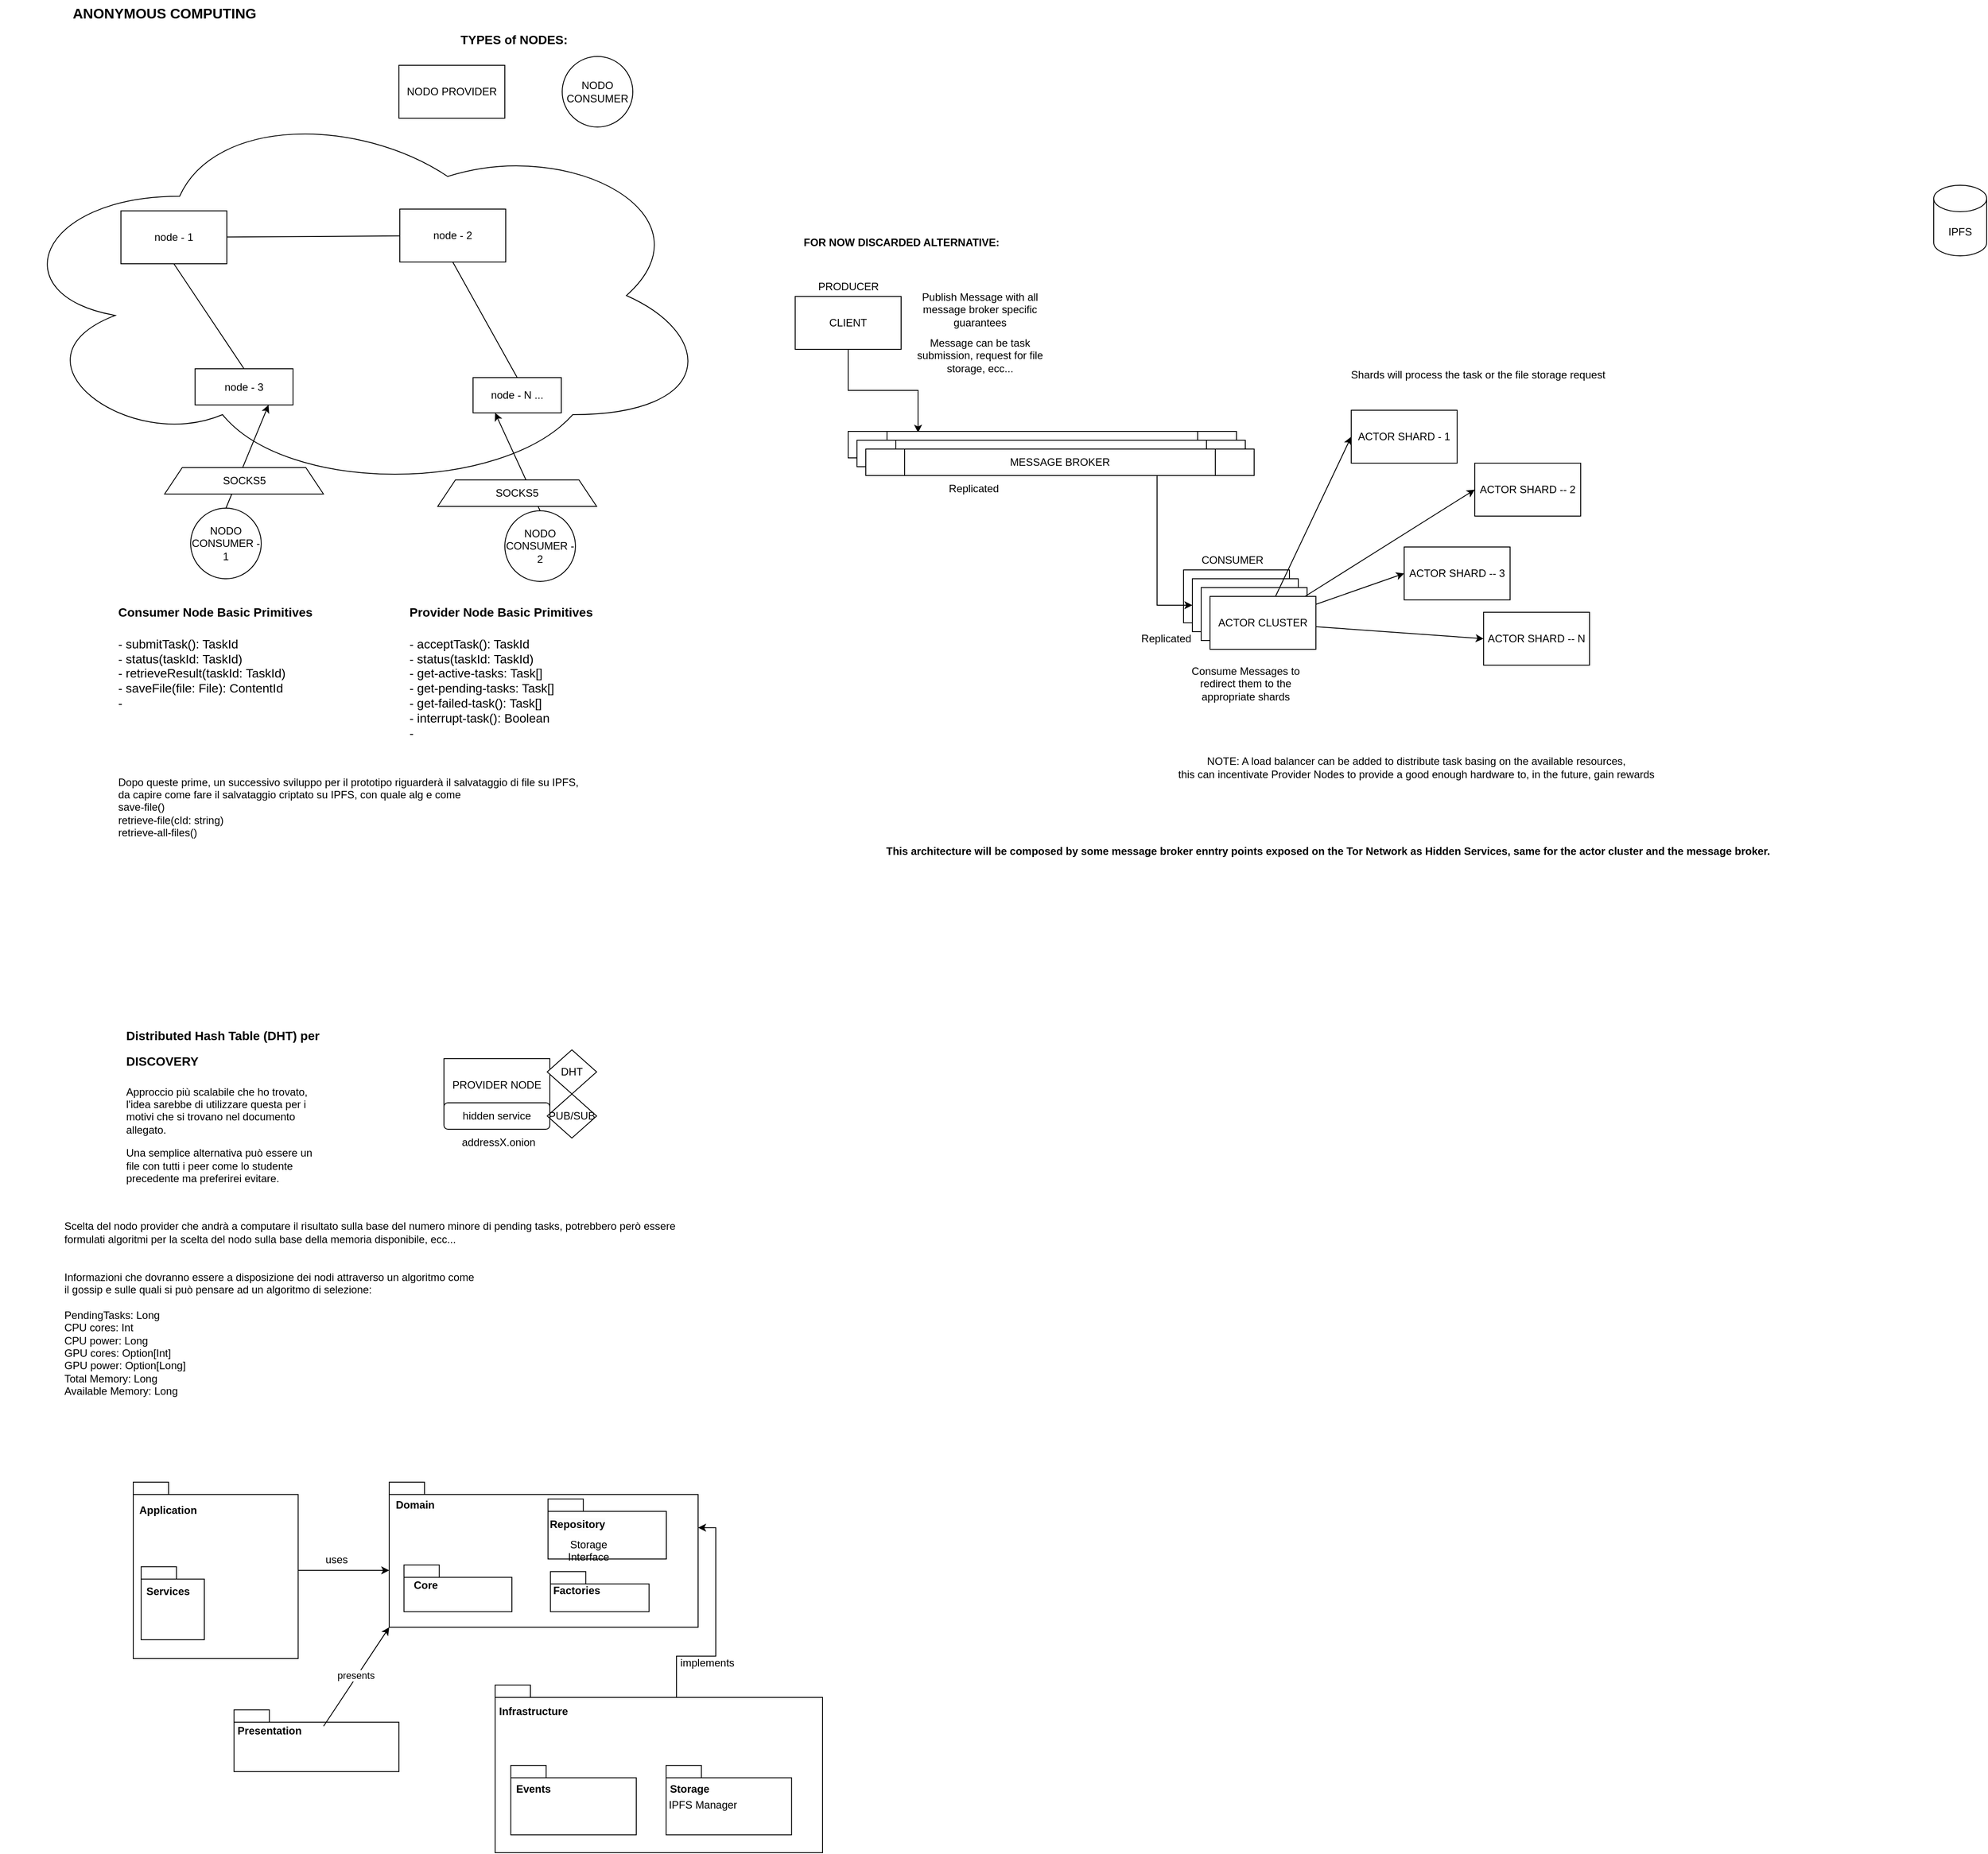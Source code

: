 <mxfile version="24.8.6">
  <diagram name="Pagina-1" id="w-uVuPXQ2va0MIul3QPo">
    <mxGraphModel dx="784" dy="715" grid="1" gridSize="10" guides="1" tooltips="1" connect="1" arrows="1" fold="1" page="1" pageScale="1" pageWidth="827" pageHeight="1169" math="0" shadow="0">
      <root>
        <mxCell id="0" />
        <mxCell id="1" parent="0" />
        <mxCell id="aYa7Abd_cfxlTbw4iFYT-29" value="" style="ellipse;shape=cloud;whiteSpace=wrap;html=1;" parent="1" vertex="1">
          <mxGeometry y="150" width="810" height="450" as="geometry" />
        </mxCell>
        <mxCell id="aYa7Abd_cfxlTbw4iFYT-78" style="rounded=0;orthogonalLoop=1;jettySize=auto;html=1;endArrow=none;endFill=0;" parent="1" source="aYa7Abd_cfxlTbw4iFYT-1" target="aYa7Abd_cfxlTbw4iFYT-2" edge="1">
          <mxGeometry relative="1" as="geometry" />
        </mxCell>
        <mxCell id="aYa7Abd_cfxlTbw4iFYT-1" value="node - 1" style="rounded=0;whiteSpace=wrap;html=1;" parent="1" vertex="1">
          <mxGeometry x="136" y="279" width="120" height="60" as="geometry" />
        </mxCell>
        <mxCell id="aYa7Abd_cfxlTbw4iFYT-2" value="node - 2" style="rounded=0;whiteSpace=wrap;html=1;" parent="1" vertex="1">
          <mxGeometry x="452" y="277" width="120" height="60" as="geometry" />
        </mxCell>
        <mxCell id="aYa7Abd_cfxlTbw4iFYT-3" value="node - 3" style="rounded=0;whiteSpace=wrap;html=1;" parent="1" vertex="1">
          <mxGeometry x="220" y="458" width="111" height="41" as="geometry" />
        </mxCell>
        <mxCell id="aYa7Abd_cfxlTbw4iFYT-4" value="node - N ..." style="rounded=0;whiteSpace=wrap;html=1;" parent="1" vertex="1">
          <mxGeometry x="535" y="468" width="100" height="40" as="geometry" />
        </mxCell>
        <mxCell id="aYa7Abd_cfxlTbw4iFYT-6" value="" style="endArrow=none;html=1;rounded=0;entryX=0.5;entryY=1;entryDx=0;entryDy=0;exitX=0.5;exitY=0;exitDx=0;exitDy=0;" parent="1" source="aYa7Abd_cfxlTbw4iFYT-4" target="aYa7Abd_cfxlTbw4iFYT-2" edge="1">
          <mxGeometry width="50" height="50" relative="1" as="geometry">
            <mxPoint x="581" y="463" as="sourcePoint" />
            <mxPoint x="361" y="273" as="targetPoint" />
          </mxGeometry>
        </mxCell>
        <mxCell id="aYa7Abd_cfxlTbw4iFYT-7" value="" style="endArrow=none;html=1;rounded=0;entryX=0.5;entryY=1;entryDx=0;entryDy=0;exitX=0.5;exitY=0;exitDx=0;exitDy=0;" parent="1" source="aYa7Abd_cfxlTbw4iFYT-3" target="aYa7Abd_cfxlTbw4iFYT-1" edge="1">
          <mxGeometry width="50" height="50" relative="1" as="geometry">
            <mxPoint x="311" y="323" as="sourcePoint" />
            <mxPoint x="361" y="273" as="targetPoint" />
          </mxGeometry>
        </mxCell>
        <mxCell id="aYa7Abd_cfxlTbw4iFYT-9" value="PROVIDER NODE" style="rounded=0;whiteSpace=wrap;html=1;" parent="1" vertex="1">
          <mxGeometry x="502" y="1240" width="120" height="60" as="geometry" />
        </mxCell>
        <mxCell id="aYa7Abd_cfxlTbw4iFYT-8" value="hidden service" style="rounded=1;whiteSpace=wrap;html=1;" parent="1" vertex="1">
          <mxGeometry x="502" y="1290" width="120" height="30" as="geometry" />
        </mxCell>
        <mxCell id="aYa7Abd_cfxlTbw4iFYT-10" value="DHT" style="rhombus;whiteSpace=wrap;html=1;" parent="1" vertex="1">
          <mxGeometry x="619" y="1230" width="56" height="50" as="geometry" />
        </mxCell>
        <mxCell id="aYa7Abd_cfxlTbw4iFYT-11" value="&lt;h1 style=&quot;margin-top: 0px;&quot;&gt;&lt;font style=&quot;font-size: 14px;&quot;&gt;Distributed Hash Table (DHT) per DISCOVERY&lt;/font&gt;&lt;/h1&gt;&lt;p&gt;Approccio più scalabile che ho trovato, l&#39;idea sarebbe di utilizzare questa per i motivi che si trovano nel documento allegato.&lt;/p&gt;&lt;p&gt;Una semplice alternativa può essere un file con tutti i peer come lo studente precedente ma preferirei evitare.&lt;/p&gt;" style="text;html=1;whiteSpace=wrap;overflow=hidden;rounded=0;" parent="1" vertex="1">
          <mxGeometry x="140" y="1190" width="230" height="200" as="geometry" />
        </mxCell>
        <mxCell id="aYa7Abd_cfxlTbw4iFYT-12" value="addressX.onion" style="text;html=1;align=center;verticalAlign=middle;whiteSpace=wrap;rounded=0;" parent="1" vertex="1">
          <mxGeometry x="534" y="1320" width="60" height="30" as="geometry" />
        </mxCell>
        <mxCell id="aYa7Abd_cfxlTbw4iFYT-16" value="&lt;h1 style=&quot;margin-top: 0px;&quot;&gt;&lt;span style=&quot;font-size: 14px;&quot;&gt;Consumer Node Basic Primitives&lt;/span&gt;&lt;/h1&gt;&lt;div&gt;&lt;span style=&quot;font-size: 14px;&quot;&gt;- submitTask(): TaskId&lt;/span&gt;&lt;/div&gt;&lt;div&gt;&lt;span style=&quot;font-size: 14px;&quot;&gt;- status(taskId: TaskId)&lt;/span&gt;&lt;/div&gt;&lt;div&gt;&lt;span style=&quot;font-size: 14px;&quot;&gt;- retrieveResult(taskId: TaskId)&lt;/span&gt;&lt;/div&gt;&lt;div&gt;&lt;span style=&quot;font-size: 14px;&quot;&gt;- saveFile(file: File): ContentId&lt;/span&gt;&lt;/div&gt;&lt;div&gt;&lt;span style=&quot;font-size: 14px;&quot;&gt;-&amp;nbsp;&lt;/span&gt;&lt;/div&gt;" style="text;html=1;whiteSpace=wrap;overflow=hidden;rounded=0;" parent="1" vertex="1">
          <mxGeometry x="131" y="710" width="250" height="170" as="geometry" />
        </mxCell>
        <mxCell id="aYa7Abd_cfxlTbw4iFYT-23" value="NODO PROVIDER" style="rounded=0;whiteSpace=wrap;html=1;" parent="1" vertex="1">
          <mxGeometry x="451" y="114" width="120" height="60" as="geometry" />
        </mxCell>
        <mxCell id="aYa7Abd_cfxlTbw4iFYT-25" value="NODO CONSUMER" style="ellipse;whiteSpace=wrap;html=1;aspect=fixed;" parent="1" vertex="1">
          <mxGeometry x="636" y="104" width="80" height="80" as="geometry" />
        </mxCell>
        <mxCell id="aYa7Abd_cfxlTbw4iFYT-26" value="&lt;h1 style=&quot;margin-top: 0px;&quot;&gt;&lt;span style=&quot;font-size: 14px;&quot;&gt;Provider Node Basic Primitives&lt;/span&gt;&lt;/h1&gt;&lt;div&gt;&lt;span style=&quot;font-size: 14px;&quot;&gt;- acceptTask(): TaskId&lt;/span&gt;&lt;/div&gt;&lt;div&gt;&lt;span style=&quot;font-size: 14px;&quot;&gt;- status(taskId: TaskId)&lt;/span&gt;&lt;/div&gt;&lt;div&gt;&lt;span style=&quot;font-size: 14px;&quot;&gt;-&amp;nbsp;&lt;/span&gt;&lt;span style=&quot;background-color: initial; font-size: 14px;&quot;&gt;get-active-tasks&lt;/span&gt;&lt;span style=&quot;font-size: 14px; background-color: initial;&quot;&gt;: Task[]&lt;/span&gt;&lt;/div&gt;&lt;div&gt;&lt;span style=&quot;font-size: 14px;&quot;&gt;-&amp;nbsp;&lt;/span&gt;&lt;span style=&quot;font-size: 14px; background-color: initial;&quot;&gt;get-pending-tasks&lt;/span&gt;&lt;span style=&quot;font-size: 14px; background-color: initial;&quot;&gt;: Task[]&lt;/span&gt;&lt;/div&gt;&lt;div&gt;&lt;span style=&quot;font-size: 14px; background-color: initial;&quot;&gt;- get-failed-task(): Task[]&lt;/span&gt;&lt;/div&gt;&lt;div&gt;&lt;span style=&quot;font-size: 14px;&quot;&gt;- interrupt-task(): Boolean&lt;/span&gt;&lt;/div&gt;&lt;div&gt;&lt;span style=&quot;font-size: 14px;&quot;&gt;-&amp;nbsp;&lt;/span&gt;&lt;/div&gt;" style="text;html=1;whiteSpace=wrap;overflow=hidden;rounded=0;" parent="1" vertex="1">
          <mxGeometry x="461" y="710" width="250" height="170" as="geometry" />
        </mxCell>
        <mxCell id="aYa7Abd_cfxlTbw4iFYT-27" value="Informazioni che dovranno essere a disposizione dei nodi attraverso un algoritmo come il gossip e sulle quali si può pensare ad un algoritmo di selezione:&amp;nbsp;&lt;div&gt;&lt;br&gt;&lt;div&gt;PendingTasks: Long&lt;/div&gt;&lt;div&gt;CPU cores: Int&lt;/div&gt;&lt;div&gt;&lt;span style=&quot;background-color: initial;&quot;&gt;CPU power: Long&lt;/span&gt;&lt;/div&gt;&lt;div&gt;&lt;div&gt;GPU cores: Option[Int]&lt;/div&gt;&lt;div&gt;&lt;span style=&quot;background-color: initial;&quot;&gt;GPU power: Option[Long]&lt;/span&gt;&lt;/div&gt;&lt;/div&gt;&lt;div&gt;&lt;span style=&quot;background-color: initial;&quot;&gt;Total Memory: Long&lt;/span&gt;&lt;/div&gt;&lt;div&gt;&lt;span style=&quot;background-color: initial;&quot;&gt;Available Memory: Long&lt;/span&gt;&lt;/div&gt;&lt;/div&gt;" style="text;html=1;align=left;verticalAlign=middle;whiteSpace=wrap;rounded=0;" parent="1" vertex="1">
          <mxGeometry x="70" y="1477" width="470" height="150" as="geometry" />
        </mxCell>
        <mxCell id="aYa7Abd_cfxlTbw4iFYT-30" value="&lt;b&gt;&lt;font style=&quot;font-size: 16px;&quot;&gt;ANONYMOUS COMPUTING&lt;/font&gt;&lt;/b&gt;" style="text;html=1;align=center;verticalAlign=middle;resizable=0;points=[];autosize=1;strokeColor=none;fillColor=none;" parent="1" vertex="1">
          <mxGeometry x="70" y="40" width="230" height="30" as="geometry" />
        </mxCell>
        <mxCell id="aYa7Abd_cfxlTbw4iFYT-31" value="&lt;b&gt;&lt;font style=&quot;font-size: 14px;&quot;&gt;TYPES of NODES:&lt;/font&gt;&lt;/b&gt;" style="text;html=1;align=center;verticalAlign=middle;resizable=0;points=[];autosize=1;strokeColor=none;fillColor=none;" parent="1" vertex="1">
          <mxGeometry x="511" y="70" width="140" height="30" as="geometry" />
        </mxCell>
        <mxCell id="aYa7Abd_cfxlTbw4iFYT-32" value="Scelta del nodo provider che andrà a computare il risultato sulla base del numero minore di pending tasks, potrebbero però essere&lt;div&gt;formulati&amp;nbsp;&lt;span style=&quot;background-color: initial;&quot;&gt;algoritmi per la scelta del nodo sulla base della memoria disponibile, ecc...&lt;/span&gt;&lt;/div&gt;" style="text;html=1;align=left;verticalAlign=middle;resizable=0;points=[];autosize=1;strokeColor=none;fillColor=none;" parent="1" vertex="1">
          <mxGeometry x="70" y="1417" width="720" height="40" as="geometry" />
        </mxCell>
        <mxCell id="aYa7Abd_cfxlTbw4iFYT-34" value="NODO CONSUMER - 1" style="ellipse;whiteSpace=wrap;html=1;aspect=fixed;" parent="1" vertex="1">
          <mxGeometry x="215" y="616" width="80" height="80" as="geometry" />
        </mxCell>
        <mxCell id="aYa7Abd_cfxlTbw4iFYT-35" value="NODO CONSUMER - 2" style="ellipse;whiteSpace=wrap;html=1;aspect=fixed;" parent="1" vertex="1">
          <mxGeometry x="571" y="619" width="80" height="80" as="geometry" />
        </mxCell>
        <mxCell id="aYa7Abd_cfxlTbw4iFYT-36" value="" style="endArrow=classic;html=1;rounded=0;exitX=0.5;exitY=0;exitDx=0;exitDy=0;entryX=0.75;entryY=1;entryDx=0;entryDy=0;" parent="1" source="aYa7Abd_cfxlTbw4iFYT-34" target="aYa7Abd_cfxlTbw4iFYT-3" edge="1">
          <mxGeometry width="50" height="50" relative="1" as="geometry">
            <mxPoint x="250" y="489" as="sourcePoint" />
            <mxPoint x="300" y="439" as="targetPoint" />
          </mxGeometry>
        </mxCell>
        <mxCell id="aYa7Abd_cfxlTbw4iFYT-37" value="" style="endArrow=classic;html=1;rounded=0;exitX=0.5;exitY=0;exitDx=0;exitDy=0;entryX=0.25;entryY=1;entryDx=0;entryDy=0;" parent="1" source="aYa7Abd_cfxlTbw4iFYT-35" target="aYa7Abd_cfxlTbw4iFYT-4" edge="1">
          <mxGeometry width="50" height="50" relative="1" as="geometry">
            <mxPoint x="578" y="689" as="sourcePoint" />
            <mxPoint x="611" y="499" as="targetPoint" />
          </mxGeometry>
        </mxCell>
        <mxCell id="aYa7Abd_cfxlTbw4iFYT-39" value="Dopo queste prime, un successivo sviluppo per il prototipo riguarderà il salvataggio di file su IPFS,&amp;nbsp;&lt;div&gt;da capire come fare il salvataggio criptato su IPFS, con quale alg e come&lt;/div&gt;&lt;div&gt;&lt;div&gt;save-file()&lt;/div&gt;&lt;div&gt;retrieve-file(cId: string)&lt;/div&gt;&lt;div&gt;retrieve-all-files()&lt;/div&gt;&lt;/div&gt;" style="text;html=1;align=left;verticalAlign=middle;resizable=0;points=[];autosize=1;strokeColor=none;fillColor=none;" parent="1" vertex="1">
          <mxGeometry x="131" y="910" width="550" height="90" as="geometry" />
        </mxCell>
        <mxCell id="aYa7Abd_cfxlTbw4iFYT-40" value="&lt;b&gt;FOR NOW DISCARDED ALTERNATIVE:&lt;/b&gt;" style="text;html=1;align=center;verticalAlign=middle;resizable=0;points=[];autosize=1;strokeColor=none;fillColor=none;" parent="1" vertex="1">
          <mxGeometry x="895" y="300" width="250" height="30" as="geometry" />
        </mxCell>
        <mxCell id="aYa7Abd_cfxlTbw4iFYT-58" style="edgeStyle=orthogonalEdgeStyle;rounded=0;orthogonalLoop=1;jettySize=auto;html=1;entryX=0.18;entryY=0.048;entryDx=0;entryDy=0;entryPerimeter=0;" parent="1" source="aYa7Abd_cfxlTbw4iFYT-46" target="aYa7Abd_cfxlTbw4iFYT-60" edge="1">
          <mxGeometry relative="1" as="geometry">
            <mxPoint x="900" y="570" as="targetPoint" />
          </mxGeometry>
        </mxCell>
        <mxCell id="aYa7Abd_cfxlTbw4iFYT-46" value="CLIENT" style="rounded=0;whiteSpace=wrap;html=1;" parent="1" vertex="1">
          <mxGeometry x="900" y="376" width="120" height="60" as="geometry" />
        </mxCell>
        <mxCell id="aYa7Abd_cfxlTbw4iFYT-47" value="" style="rounded=0;whiteSpace=wrap;html=1;" parent="1" vertex="1">
          <mxGeometry x="1340" y="686" width="120" height="60" as="geometry" />
        </mxCell>
        <mxCell id="aYa7Abd_cfxlTbw4iFYT-48" value="" style="rounded=0;whiteSpace=wrap;html=1;" parent="1" vertex="1">
          <mxGeometry x="1350" y="696" width="120" height="60" as="geometry" />
        </mxCell>
        <mxCell id="aYa7Abd_cfxlTbw4iFYT-49" value="" style="rounded=0;whiteSpace=wrap;html=1;" parent="1" vertex="1">
          <mxGeometry x="1360" y="706" width="120" height="60" as="geometry" />
        </mxCell>
        <mxCell id="aYa7Abd_cfxlTbw4iFYT-69" style="rounded=0;orthogonalLoop=1;jettySize=auto;html=1;entryX=0;entryY=0.5;entryDx=0;entryDy=0;" parent="1" source="aYa7Abd_cfxlTbw4iFYT-50" target="aYa7Abd_cfxlTbw4iFYT-51" edge="1">
          <mxGeometry relative="1" as="geometry" />
        </mxCell>
        <mxCell id="aYa7Abd_cfxlTbw4iFYT-70" style="rounded=0;orthogonalLoop=1;jettySize=auto;html=1;entryX=0;entryY=0.5;entryDx=0;entryDy=0;" parent="1" source="aYa7Abd_cfxlTbw4iFYT-50" target="aYa7Abd_cfxlTbw4iFYT-52" edge="1">
          <mxGeometry relative="1" as="geometry" />
        </mxCell>
        <mxCell id="aYa7Abd_cfxlTbw4iFYT-71" style="rounded=0;orthogonalLoop=1;jettySize=auto;html=1;entryX=0;entryY=0.5;entryDx=0;entryDy=0;" parent="1" source="aYa7Abd_cfxlTbw4iFYT-50" target="aYa7Abd_cfxlTbw4iFYT-53" edge="1">
          <mxGeometry relative="1" as="geometry" />
        </mxCell>
        <mxCell id="aYa7Abd_cfxlTbw4iFYT-72" style="rounded=0;orthogonalLoop=1;jettySize=auto;html=1;entryX=0;entryY=0.5;entryDx=0;entryDy=0;" parent="1" source="aYa7Abd_cfxlTbw4iFYT-50" target="aYa7Abd_cfxlTbw4iFYT-54" edge="1">
          <mxGeometry relative="1" as="geometry" />
        </mxCell>
        <mxCell id="aYa7Abd_cfxlTbw4iFYT-50" value="ACTOR CLUSTER" style="rounded=0;whiteSpace=wrap;html=1;" parent="1" vertex="1">
          <mxGeometry x="1370" y="716" width="120" height="60" as="geometry" />
        </mxCell>
        <mxCell id="aYa7Abd_cfxlTbw4iFYT-51" value="ACTOR SHARD - 1" style="rounded=0;whiteSpace=wrap;html=1;" parent="1" vertex="1">
          <mxGeometry x="1530" y="505" width="120" height="60" as="geometry" />
        </mxCell>
        <mxCell id="aYa7Abd_cfxlTbw4iFYT-52" value="ACTOR SHARD -- 2" style="rounded=0;whiteSpace=wrap;html=1;" parent="1" vertex="1">
          <mxGeometry x="1670" y="565" width="120" height="60" as="geometry" />
        </mxCell>
        <mxCell id="aYa7Abd_cfxlTbw4iFYT-53" value="ACTOR SHARD -- 3" style="rounded=0;whiteSpace=wrap;html=1;" parent="1" vertex="1">
          <mxGeometry x="1590" y="660" width="120" height="60" as="geometry" />
        </mxCell>
        <mxCell id="aYa7Abd_cfxlTbw4iFYT-54" value="ACTOR SHARD -- N" style="rounded=0;whiteSpace=wrap;html=1;" parent="1" vertex="1">
          <mxGeometry x="1680" y="734" width="120" height="60" as="geometry" />
        </mxCell>
        <mxCell id="aYa7Abd_cfxlTbw4iFYT-57" value="IPFS" style="shape=cylinder3;whiteSpace=wrap;html=1;boundedLbl=1;backgroundOutline=1;size=15;" parent="1" vertex="1">
          <mxGeometry x="2190" y="250" width="60" height="80" as="geometry" />
        </mxCell>
        <mxCell id="aYa7Abd_cfxlTbw4iFYT-59" value="Publish Message with all message broker specific guarantees" style="text;html=1;align=center;verticalAlign=middle;whiteSpace=wrap;rounded=0;" parent="1" vertex="1">
          <mxGeometry x="1030" y="376" width="159" height="30" as="geometry" />
        </mxCell>
        <mxCell id="aYa7Abd_cfxlTbw4iFYT-60" value="" style="shape=process;whiteSpace=wrap;html=1;backgroundOutline=1;" parent="1" vertex="1">
          <mxGeometry x="960" y="529" width="440" height="30" as="geometry" />
        </mxCell>
        <mxCell id="aYa7Abd_cfxlTbw4iFYT-61" value="" style="shape=process;whiteSpace=wrap;html=1;backgroundOutline=1;" parent="1" vertex="1">
          <mxGeometry x="970" y="539" width="440" height="30" as="geometry" />
        </mxCell>
        <mxCell id="aYa7Abd_cfxlTbw4iFYT-67" style="edgeStyle=orthogonalEdgeStyle;rounded=0;orthogonalLoop=1;jettySize=auto;html=1;exitX=0.75;exitY=1;exitDx=0;exitDy=0;entryX=0;entryY=0.5;entryDx=0;entryDy=0;" parent="1" source="aYa7Abd_cfxlTbw4iFYT-62" target="aYa7Abd_cfxlTbw4iFYT-48" edge="1">
          <mxGeometry relative="1" as="geometry" />
        </mxCell>
        <mxCell id="aYa7Abd_cfxlTbw4iFYT-62" value="MESSAGE BROKER" style="shape=process;whiteSpace=wrap;html=1;backgroundOutline=1;" parent="1" vertex="1">
          <mxGeometry x="980" y="549" width="440" height="30" as="geometry" />
        </mxCell>
        <mxCell id="aYa7Abd_cfxlTbw4iFYT-63" value="Message can be task submission, request for file storage, ecc..." style="text;html=1;align=center;verticalAlign=middle;whiteSpace=wrap;rounded=0;" parent="1" vertex="1">
          <mxGeometry x="1030" y="428" width="159" height="30" as="geometry" />
        </mxCell>
        <mxCell id="aYa7Abd_cfxlTbw4iFYT-64" value="PRODUCER" style="text;html=1;align=center;verticalAlign=middle;resizable=0;points=[];autosize=1;strokeColor=none;fillColor=none;" parent="1" vertex="1">
          <mxGeometry x="915" y="350" width="90" height="30" as="geometry" />
        </mxCell>
        <mxCell id="aYa7Abd_cfxlTbw4iFYT-65" value="CONSUMER" style="text;html=1;align=center;verticalAlign=middle;resizable=0;points=[];autosize=1;strokeColor=none;fillColor=none;" parent="1" vertex="1">
          <mxGeometry x="1350" y="660" width="90" height="30" as="geometry" />
        </mxCell>
        <mxCell id="aYa7Abd_cfxlTbw4iFYT-68" value="Consume Messages to redirect them to the appropriate shards" style="text;html=1;align=center;verticalAlign=middle;whiteSpace=wrap;rounded=0;" parent="1" vertex="1">
          <mxGeometry x="1331" y="800" width="159" height="30" as="geometry" />
        </mxCell>
        <mxCell id="aYa7Abd_cfxlTbw4iFYT-73" value="Shards will process the task or the file storage request&amp;nbsp;" style="text;html=1;align=center;verticalAlign=middle;resizable=0;points=[];autosize=1;strokeColor=none;fillColor=none;" parent="1" vertex="1">
          <mxGeometry x="1520" y="450" width="310" height="30" as="geometry" />
        </mxCell>
        <mxCell id="aYa7Abd_cfxlTbw4iFYT-74" value="NOTE: A load balancer can be added to distribute task basing on the available resources,&amp;nbsp;&lt;div&gt;this can incentivate Provider Nodes to provide a good enough hardware to, in the future, gain rewards&amp;nbsp;&lt;/div&gt;" style="text;html=1;align=center;verticalAlign=middle;resizable=0;points=[];autosize=1;strokeColor=none;fillColor=none;" parent="1" vertex="1">
          <mxGeometry x="1320" y="890" width="570" height="40" as="geometry" />
        </mxCell>
        <mxCell id="aYa7Abd_cfxlTbw4iFYT-75" value="Replicated" style="text;html=1;align=center;verticalAlign=middle;resizable=0;points=[];autosize=1;strokeColor=none;fillColor=none;" parent="1" vertex="1">
          <mxGeometry x="1062" y="579" width="80" height="30" as="geometry" />
        </mxCell>
        <mxCell id="aYa7Abd_cfxlTbw4iFYT-76" value="Replicated" style="text;html=1;align=center;verticalAlign=middle;resizable=0;points=[];autosize=1;strokeColor=none;fillColor=none;" parent="1" vertex="1">
          <mxGeometry x="1280" y="749" width="80" height="30" as="geometry" />
        </mxCell>
        <mxCell id="aYa7Abd_cfxlTbw4iFYT-77" value="&lt;b&gt;This architecture will be composed by some message broker enntry points exposed on the Tor Network as Hidden Services, same for the actor cluster and the message broker.&amp;nbsp;&lt;/b&gt;" style="text;html=1;align=center;verticalAlign=middle;resizable=0;points=[];autosize=1;strokeColor=none;fillColor=none;" parent="1" vertex="1">
          <mxGeometry x="990" y="990" width="1030" height="30" as="geometry" />
        </mxCell>
        <mxCell id="aYa7Abd_cfxlTbw4iFYT-79" value="SOCKS5" style="shape=trapezoid;perimeter=trapezoidPerimeter;whiteSpace=wrap;html=1;fixedSize=1;" parent="1" vertex="1">
          <mxGeometry x="495" y="584" width="180" height="30" as="geometry" />
        </mxCell>
        <mxCell id="aYa7Abd_cfxlTbw4iFYT-80" value="SOCKS5" style="shape=trapezoid;perimeter=trapezoidPerimeter;whiteSpace=wrap;html=1;fixedSize=1;" parent="1" vertex="1">
          <mxGeometry x="185.5" y="570" width="180" height="30" as="geometry" />
        </mxCell>
        <mxCell id="aYa7Abd_cfxlTbw4iFYT-81" value="PUB/SUB" style="rhombus;whiteSpace=wrap;html=1;" parent="1" vertex="1">
          <mxGeometry x="619" y="1280" width="56" height="50" as="geometry" />
        </mxCell>
        <mxCell id="aYa7Abd_cfxlTbw4iFYT-92" value="" style="group" parent="1" vertex="1" connectable="0">
          <mxGeometry x="560" y="1950" width="371" height="190" as="geometry" />
        </mxCell>
        <mxCell id="aYa7Abd_cfxlTbw4iFYT-93" value="" style="shape=folder;fontStyle=1;spacingTop=10;tabWidth=40;tabHeight=14;tabPosition=left;html=1;whiteSpace=wrap;movable=1;resizable=1;rotatable=1;deletable=1;editable=1;locked=0;connectable=1;" parent="aYa7Abd_cfxlTbw4iFYT-92" vertex="1">
          <mxGeometry width="371" height="190" as="geometry" />
        </mxCell>
        <mxCell id="aYa7Abd_cfxlTbw4iFYT-94" value="&lt;b&gt;Infrastructure&lt;/b&gt;" style="text;html=1;align=center;verticalAlign=middle;resizable=1;points=[];autosize=1;strokeColor=none;fillColor=none;movable=1;rotatable=1;deletable=1;editable=1;locked=0;connectable=1;" parent="aYa7Abd_cfxlTbw4iFYT-92" vertex="1">
          <mxGeometry x="-0.002" y="17.273" width="86.682" height="25.909" as="geometry" />
        </mxCell>
        <mxCell id="aYa7Abd_cfxlTbw4iFYT-95" value="" style="group" parent="aYa7Abd_cfxlTbw4iFYT-92" vertex="1" connectable="0">
          <mxGeometry x="17.336" y="91.114" width="142.592" height="78.591" as="geometry" />
        </mxCell>
        <mxCell id="aYa7Abd_cfxlTbw4iFYT-96" value="" style="shape=folder;fontStyle=1;spacingTop=10;tabWidth=40;tabHeight=14;tabPosition=left;html=1;whiteSpace=wrap;" parent="aYa7Abd_cfxlTbw4iFYT-95" vertex="1">
          <mxGeometry x="0.433" width="142.159" height="78.591" as="geometry" />
        </mxCell>
        <mxCell id="aYa7Abd_cfxlTbw4iFYT-97" value="&lt;b&gt;Events&lt;/b&gt;" style="text;html=1;align=center;verticalAlign=middle;resizable=0;points=[];autosize=1;strokeColor=none;fillColor=none;" parent="aYa7Abd_cfxlTbw4iFYT-95" vertex="1">
          <mxGeometry x="-4.334" y="12.091" width="60" height="30" as="geometry" />
        </mxCell>
        <mxCell id="aYa7Abd_cfxlTbw4iFYT-98" value="" style="group" parent="aYa7Abd_cfxlTbw4iFYT-92" vertex="1" connectable="0">
          <mxGeometry x="193.301" y="91.114" width="142.592" height="78.591" as="geometry" />
        </mxCell>
        <mxCell id="aYa7Abd_cfxlTbw4iFYT-99" value="" style="shape=folder;fontStyle=1;spacingTop=10;tabWidth=40;tabHeight=14;tabPosition=left;html=1;whiteSpace=wrap;" parent="aYa7Abd_cfxlTbw4iFYT-98" vertex="1">
          <mxGeometry x="0.433" width="142.159" height="78.591" as="geometry" />
        </mxCell>
        <mxCell id="aYa7Abd_cfxlTbw4iFYT-100" value="&lt;b&gt;Storage&lt;/b&gt;" style="text;html=1;align=center;verticalAlign=middle;resizable=0;points=[];autosize=1;strokeColor=none;fillColor=none;" parent="aYa7Abd_cfxlTbw4iFYT-98" vertex="1">
          <mxGeometry x="-8.668" y="12.091" width="70" height="30" as="geometry" />
        </mxCell>
        <mxCell id="aYa7Abd_cfxlTbw4iFYT-101" value="IPFS Manager" style="text;html=1;align=center;verticalAlign=middle;resizable=0;points=[];autosize=1;strokeColor=none;fillColor=none;" parent="aYa7Abd_cfxlTbw4iFYT-98" vertex="1">
          <mxGeometry x="-8.668" y="29.795" width="100" height="30" as="geometry" />
        </mxCell>
        <mxCell id="aYa7Abd_cfxlTbw4iFYT-105" value="" style="group" parent="1" vertex="1" connectable="0">
          <mxGeometry x="440" y="1720" width="350" height="164.5" as="geometry" />
        </mxCell>
        <mxCell id="aYa7Abd_cfxlTbw4iFYT-83" value="" style="shape=folder;fontStyle=1;spacingTop=10;tabWidth=40;tabHeight=14;tabPosition=left;html=1;whiteSpace=wrap;movable=1;resizable=1;rotatable=1;deletable=1;editable=1;locked=0;connectable=1;" parent="aYa7Abd_cfxlTbw4iFYT-105" vertex="1">
          <mxGeometry width="350" height="164.5" as="geometry" />
        </mxCell>
        <mxCell id="aYa7Abd_cfxlTbw4iFYT-84" value="&lt;b&gt;Domain&lt;/b&gt;" style="text;html=1;align=center;verticalAlign=middle;resizable=1;points=[];autosize=1;strokeColor=none;fillColor=none;movable=1;rotatable=1;deletable=1;editable=1;locked=0;connectable=1;" parent="aYa7Abd_cfxlTbw4iFYT-105" vertex="1">
          <mxGeometry y="14.955" width="57.243" height="22.432" as="geometry" />
        </mxCell>
        <mxCell id="aYa7Abd_cfxlTbw4iFYT-88" value="" style="group" parent="aYa7Abd_cfxlTbw4iFYT-105" vertex="1" connectable="0">
          <mxGeometry x="16.355" y="93.84" width="122.664" height="53.089" as="geometry" />
        </mxCell>
        <mxCell id="aYa7Abd_cfxlTbw4iFYT-85" value="" style="shape=folder;fontStyle=1;spacingTop=10;tabWidth=40;tabHeight=14;tabPosition=left;html=1;whiteSpace=wrap;" parent="aYa7Abd_cfxlTbw4iFYT-88" vertex="1">
          <mxGeometry x="0.373" width="122.291" height="53.089" as="geometry" />
        </mxCell>
        <mxCell id="aYa7Abd_cfxlTbw4iFYT-87" value="&lt;b&gt;Core&lt;/b&gt;" style="text;html=1;align=center;verticalAlign=middle;resizable=0;points=[];autosize=1;strokeColor=none;fillColor=none;" parent="aYa7Abd_cfxlTbw4iFYT-88" vertex="1">
          <mxGeometry y="8.167" width="50" height="30" as="geometry" />
        </mxCell>
        <mxCell id="aYa7Abd_cfxlTbw4iFYT-89" value="" style="group" parent="aYa7Abd_cfxlTbw4iFYT-105" vertex="1" connectable="0">
          <mxGeometry x="182.36" y="101.317" width="112.033" height="45.611" as="geometry" />
        </mxCell>
        <mxCell id="aYa7Abd_cfxlTbw4iFYT-90" value="" style="shape=folder;fontStyle=1;spacingTop=10;tabWidth=40;tabHeight=14;tabPosition=left;html=1;whiteSpace=wrap;" parent="aYa7Abd_cfxlTbw4iFYT-89" vertex="1">
          <mxGeometry x="0.341" width="111.692" height="45.611" as="geometry" />
        </mxCell>
        <mxCell id="aYa7Abd_cfxlTbw4iFYT-91" value="&lt;b&gt;Factories&lt;/b&gt;" style="text;html=1;align=center;verticalAlign=middle;resizable=0;points=[];autosize=1;strokeColor=none;fillColor=none;" parent="aYa7Abd_cfxlTbw4iFYT-89" vertex="1">
          <mxGeometry x="-10.216" y="7.017" width="80" height="30" as="geometry" />
        </mxCell>
        <mxCell id="aYa7Abd_cfxlTbw4iFYT-102" value="" style="shape=folder;fontStyle=1;spacingTop=10;tabWidth=40;tabHeight=14;tabPosition=left;html=1;whiteSpace=wrap;" parent="aYa7Abd_cfxlTbw4iFYT-105" vertex="1">
          <mxGeometry x="179.907" y="19.067" width="134.112" height="68.043" as="geometry" />
        </mxCell>
        <mxCell id="aYa7Abd_cfxlTbw4iFYT-103" value="&lt;b style=&quot;forced-color-adjust: none; color: rgb(0, 0, 0); font-family: Helvetica; font-size: 12px; font-style: normal; font-variant-ligatures: normal; font-variant-caps: normal; letter-spacing: normal; orphans: 2; text-align: center; text-indent: 0px; text-transform: none; widows: 2; word-spacing: 0px; -webkit-text-stroke-width: 0px; white-space: nowrap; background-color: rgb(251, 251, 251); text-decoration-thickness: initial; text-decoration-style: initial; text-decoration-color: initial;&quot;&gt;Repository&lt;/b&gt;" style="text;whiteSpace=wrap;html=1;" parent="aYa7Abd_cfxlTbw4iFYT-105" vertex="1">
          <mxGeometry x="179.907" y="34.022" width="49.065" height="29.909" as="geometry" />
        </mxCell>
        <mxCell id="aYa7Abd_cfxlTbw4iFYT-104" value="&lt;div style=&quot;text-align: center;&quot;&gt;&lt;span style=&quot;text-wrap-mode: nowrap;&quot;&gt;Storage Interface&lt;/span&gt;&lt;/div&gt;" style="text;whiteSpace=wrap;html=1;" parent="aYa7Abd_cfxlTbw4iFYT-105" vertex="1">
          <mxGeometry x="179.907" y="57.201" width="89.953" height="29.909" as="geometry" />
        </mxCell>
        <mxCell id="aYa7Abd_cfxlTbw4iFYT-117" value="" style="shape=folder;fontStyle=1;spacingTop=10;tabWidth=40;tabHeight=14;tabPosition=left;html=1;whiteSpace=wrap;movable=1;resizable=1;rotatable=1;deletable=1;editable=1;locked=0;connectable=1;" parent="1" vertex="1">
          <mxGeometry x="264.19" y="1978.18" width="186.81" height="70" as="geometry" />
        </mxCell>
        <mxCell id="aYa7Abd_cfxlTbw4iFYT-118" value="&lt;b&gt;Presentation&lt;/b&gt;" style="text;html=1;align=center;verticalAlign=middle;resizable=1;points=[];autosize=1;strokeColor=none;fillColor=none;movable=1;rotatable=1;deletable=1;editable=1;locked=0;connectable=1;" parent="1" vertex="1">
          <mxGeometry x="254.36" y="1987.182" width="100" height="30" as="geometry" />
        </mxCell>
        <mxCell id="aYa7Abd_cfxlTbw4iFYT-122" value="" style="group" parent="1" vertex="1" connectable="0">
          <mxGeometry x="150.0" y="1720" width="186.81" height="200" as="geometry" />
        </mxCell>
        <mxCell id="aYa7Abd_cfxlTbw4iFYT-123" style="edgeStyle=orthogonalEdgeStyle;rounded=0;orthogonalLoop=1;jettySize=auto;html=1;" parent="aYa7Abd_cfxlTbw4iFYT-122" source="aYa7Abd_cfxlTbw4iFYT-107" edge="1">
          <mxGeometry relative="1" as="geometry">
            <mxPoint x="290.0" y="100" as="targetPoint" />
          </mxGeometry>
        </mxCell>
        <mxCell id="aYa7Abd_cfxlTbw4iFYT-107" value="" style="shape=folder;fontStyle=1;spacingTop=10;tabWidth=40;tabHeight=14;tabPosition=left;html=1;whiteSpace=wrap;movable=1;resizable=1;rotatable=1;deletable=1;editable=1;locked=0;connectable=1;" parent="aYa7Abd_cfxlTbw4iFYT-122" vertex="1">
          <mxGeometry width="186.81" height="200" as="geometry" />
        </mxCell>
        <mxCell id="aYa7Abd_cfxlTbw4iFYT-108" value="&lt;b&gt;Application&lt;/b&gt;" style="text;html=1;align=center;verticalAlign=middle;resizable=1;points=[];autosize=1;strokeColor=none;fillColor=none;movable=1;rotatable=1;deletable=1;editable=1;locked=0;connectable=1;" parent="aYa7Abd_cfxlTbw4iFYT-122" vertex="1">
          <mxGeometry x="19.17" y="18.182" width="39.282" height="27.273" as="geometry" />
        </mxCell>
        <mxCell id="aYa7Abd_cfxlTbw4iFYT-109" value="" style="group" parent="aYa7Abd_cfxlTbw4iFYT-122" vertex="1" connectable="0">
          <mxGeometry x="8.729" y="95.909" width="71.799" height="82.727" as="geometry" />
        </mxCell>
        <mxCell id="aYa7Abd_cfxlTbw4iFYT-110" value="" style="shape=folder;fontStyle=1;spacingTop=10;tabWidth=40;tabHeight=14;tabPosition=left;html=1;whiteSpace=wrap;" parent="aYa7Abd_cfxlTbw4iFYT-109" vertex="1">
          <mxGeometry x="0.218" width="71.581" height="82.727" as="geometry" />
        </mxCell>
        <mxCell id="aYa7Abd_cfxlTbw4iFYT-111" value="&lt;b&gt;Services&lt;/b&gt;" style="text;html=1;align=center;verticalAlign=middle;resizable=0;points=[];autosize=1;strokeColor=none;fillColor=none;" parent="aYa7Abd_cfxlTbw4iFYT-109" vertex="1">
          <mxGeometry x="-4.365" y="12.727" width="70" height="30" as="geometry" />
        </mxCell>
        <mxCell id="aYa7Abd_cfxlTbw4iFYT-124" value="uses" style="text;html=1;align=center;verticalAlign=middle;resizable=0;points=[];autosize=1;strokeColor=none;fillColor=none;" parent="1" vertex="1">
          <mxGeometry x="355" y="1793" width="50" height="30" as="geometry" />
        </mxCell>
        <mxCell id="aYa7Abd_cfxlTbw4iFYT-125" style="rounded=0;orthogonalLoop=1;jettySize=auto;html=1;entryX=0;entryY=0;entryDx=0;entryDy=164.5;entryPerimeter=0;exitX=0.543;exitY=0.264;exitDx=0;exitDy=0;exitPerimeter=0;" parent="1" source="aYa7Abd_cfxlTbw4iFYT-117" target="aYa7Abd_cfxlTbw4iFYT-83" edge="1">
          <mxGeometry relative="1" as="geometry" />
        </mxCell>
        <mxCell id="aYa7Abd_cfxlTbw4iFYT-126" value="presents" style="edgeLabel;html=1;align=center;verticalAlign=middle;resizable=0;points=[];" parent="aYa7Abd_cfxlTbw4iFYT-125" vertex="1" connectable="0">
          <mxGeometry x="0.001" y="1" relative="1" as="geometry">
            <mxPoint y="-1" as="offset" />
          </mxGeometry>
        </mxCell>
        <mxCell id="aYa7Abd_cfxlTbw4iFYT-127" style="edgeStyle=orthogonalEdgeStyle;rounded=0;orthogonalLoop=1;jettySize=auto;html=1;exitX=0;exitY=0;exitDx=205.5;exitDy=14;exitPerimeter=0;entryX=0;entryY=0;entryDx=350;entryDy=51.625;entryPerimeter=0;" parent="1" source="aYa7Abd_cfxlTbw4iFYT-93" target="aYa7Abd_cfxlTbw4iFYT-83" edge="1">
          <mxGeometry relative="1" as="geometry" />
        </mxCell>
        <mxCell id="aYa7Abd_cfxlTbw4iFYT-128" value="implements" style="text;html=1;align=center;verticalAlign=middle;resizable=0;points=[];autosize=1;strokeColor=none;fillColor=none;" parent="1" vertex="1">
          <mxGeometry x="760" y="1910" width="80" height="30" as="geometry" />
        </mxCell>
      </root>
    </mxGraphModel>
  </diagram>
</mxfile>
